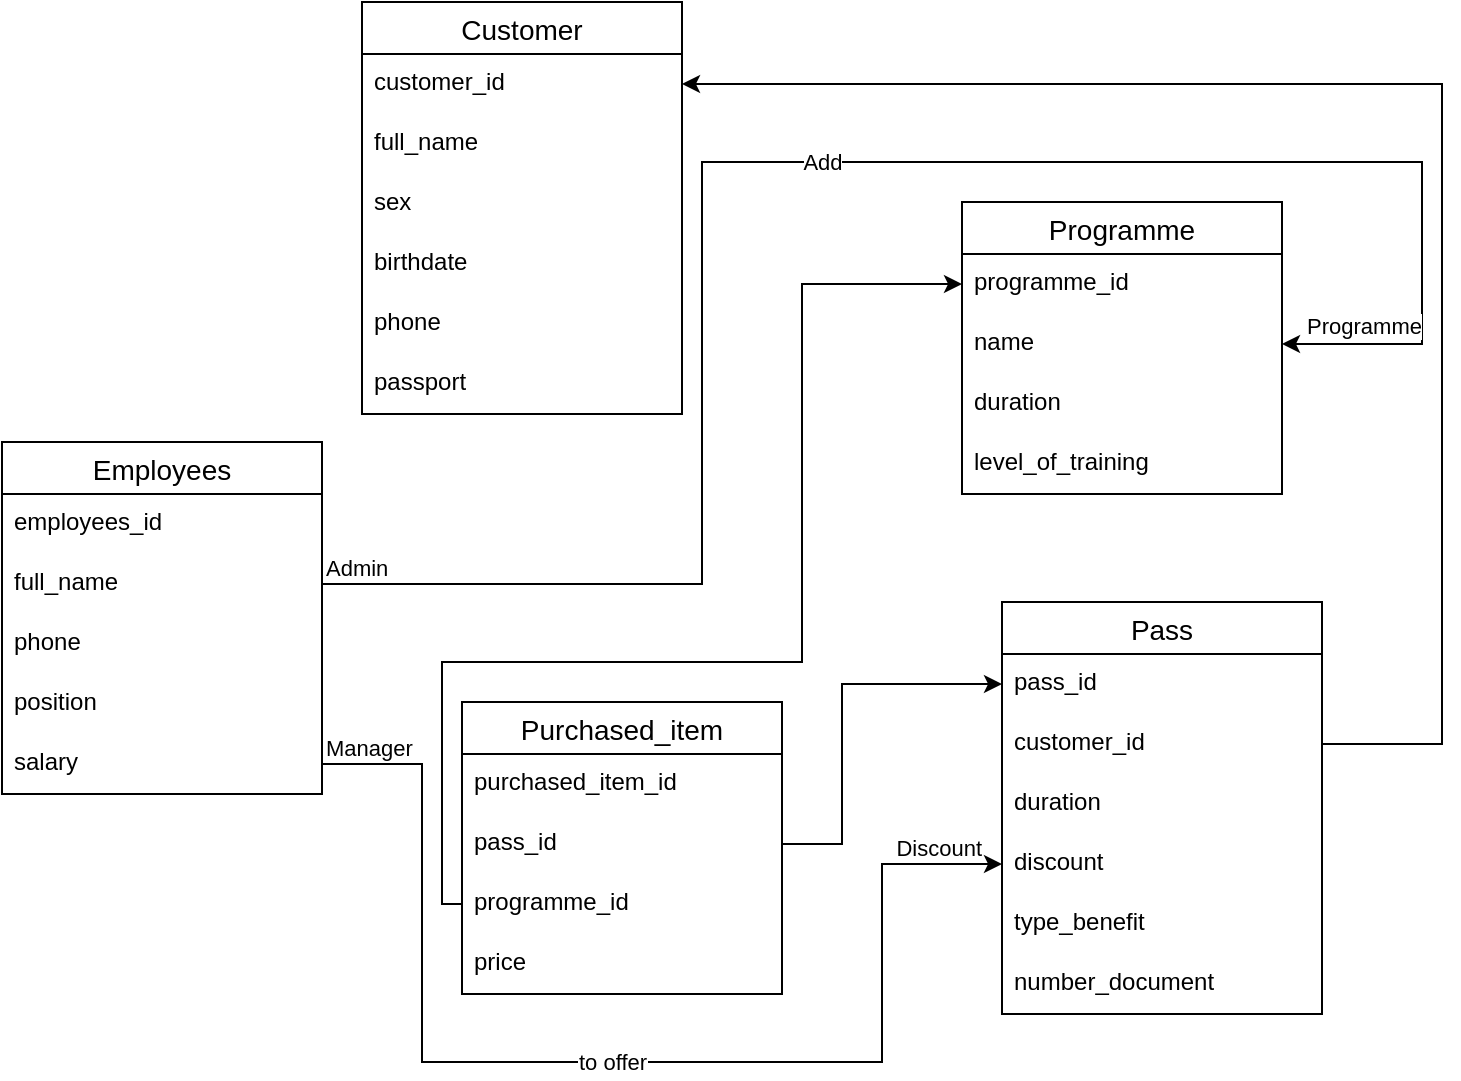 <mxfile version="15.8.6" type="device"><diagram id="KUmXY70KVk47VNzy-C3n" name="Page-1"><mxGraphModel dx="1185" dy="662" grid="1" gridSize="10" guides="1" tooltips="1" connect="1" arrows="1" fold="1" page="1" pageScale="1" pageWidth="827" pageHeight="1169" math="0" shadow="0"><root><mxCell id="0"/><mxCell id="1" parent="0"/><mxCell id="DNYMsI1iGuS23nZKxRYO-7" value="Employees" style="swimlane;fontStyle=0;childLayout=stackLayout;horizontal=1;startSize=26;horizontalStack=0;resizeParent=1;resizeParentMax=0;resizeLast=0;collapsible=1;marginBottom=0;align=center;fontSize=14;" parent="1" vertex="1"><mxGeometry x="10" y="240" width="160" height="176" as="geometry"/></mxCell><mxCell id="DNYMsI1iGuS23nZKxRYO-8" value="employees_id" style="text;strokeColor=none;fillColor=none;spacingLeft=4;spacingRight=4;overflow=hidden;rotatable=0;points=[[0,0.5],[1,0.5]];portConstraint=eastwest;fontSize=12;" parent="DNYMsI1iGuS23nZKxRYO-7" vertex="1"><mxGeometry y="26" width="160" height="30" as="geometry"/></mxCell><mxCell id="DNYMsI1iGuS23nZKxRYO-9" value="full_name" style="text;strokeColor=none;fillColor=none;spacingLeft=4;spacingRight=4;overflow=hidden;rotatable=0;points=[[0,0.5],[1,0.5]];portConstraint=eastwest;fontSize=12;" parent="DNYMsI1iGuS23nZKxRYO-7" vertex="1"><mxGeometry y="56" width="160" height="30" as="geometry"/></mxCell><mxCell id="DNYMsI1iGuS23nZKxRYO-10" value="phone" style="text;strokeColor=none;fillColor=none;spacingLeft=4;spacingRight=4;overflow=hidden;rotatable=0;points=[[0,0.5],[1,0.5]];portConstraint=eastwest;fontSize=12;" parent="DNYMsI1iGuS23nZKxRYO-7" vertex="1"><mxGeometry y="86" width="160" height="30" as="geometry"/></mxCell><mxCell id="DNYMsI1iGuS23nZKxRYO-11" value="position" style="text;strokeColor=none;fillColor=none;spacingLeft=4;spacingRight=4;overflow=hidden;rotatable=0;points=[[0,0.5],[1,0.5]];portConstraint=eastwest;fontSize=12;" parent="DNYMsI1iGuS23nZKxRYO-7" vertex="1"><mxGeometry y="116" width="160" height="30" as="geometry"/></mxCell><mxCell id="DNYMsI1iGuS23nZKxRYO-12" value="salary" style="text;strokeColor=none;fillColor=none;spacingLeft=4;spacingRight=4;overflow=hidden;rotatable=0;points=[[0,0.5],[1,0.5]];portConstraint=eastwest;fontSize=12;" parent="DNYMsI1iGuS23nZKxRYO-7" vertex="1"><mxGeometry y="146" width="160" height="30" as="geometry"/></mxCell><mxCell id="DNYMsI1iGuS23nZKxRYO-13" value="Customer" style="swimlane;fontStyle=0;childLayout=stackLayout;horizontal=1;startSize=26;horizontalStack=0;resizeParent=1;resizeParentMax=0;resizeLast=0;collapsible=1;marginBottom=0;align=center;fontSize=14;" parent="1" vertex="1"><mxGeometry x="190" y="20" width="160" height="206" as="geometry"/></mxCell><mxCell id="DNYMsI1iGuS23nZKxRYO-14" value="customer_id" style="text;strokeColor=none;fillColor=none;spacingLeft=4;spacingRight=4;overflow=hidden;rotatable=0;points=[[0,0.5],[1,0.5]];portConstraint=eastwest;fontSize=12;" parent="DNYMsI1iGuS23nZKxRYO-13" vertex="1"><mxGeometry y="26" width="160" height="30" as="geometry"/></mxCell><mxCell id="DNYMsI1iGuS23nZKxRYO-15" value="full_name" style="text;strokeColor=none;fillColor=none;spacingLeft=4;spacingRight=4;overflow=hidden;rotatable=0;points=[[0,0.5],[1,0.5]];portConstraint=eastwest;fontSize=12;" parent="DNYMsI1iGuS23nZKxRYO-13" vertex="1"><mxGeometry y="56" width="160" height="30" as="geometry"/></mxCell><mxCell id="DNYMsI1iGuS23nZKxRYO-16" value="sex" style="text;strokeColor=none;fillColor=none;spacingLeft=4;spacingRight=4;overflow=hidden;rotatable=0;points=[[0,0.5],[1,0.5]];portConstraint=eastwest;fontSize=12;" parent="DNYMsI1iGuS23nZKxRYO-13" vertex="1"><mxGeometry y="86" width="160" height="30" as="geometry"/></mxCell><mxCell id="DNYMsI1iGuS23nZKxRYO-17" value="birthdate" style="text;strokeColor=none;fillColor=none;spacingLeft=4;spacingRight=4;overflow=hidden;rotatable=0;points=[[0,0.5],[1,0.5]];portConstraint=eastwest;fontSize=12;" parent="DNYMsI1iGuS23nZKxRYO-13" vertex="1"><mxGeometry y="116" width="160" height="30" as="geometry"/></mxCell><mxCell id="DNYMsI1iGuS23nZKxRYO-18" value="phone" style="text;strokeColor=none;fillColor=none;spacingLeft=4;spacingRight=4;overflow=hidden;rotatable=0;points=[[0,0.5],[1,0.5]];portConstraint=eastwest;fontSize=12;" parent="DNYMsI1iGuS23nZKxRYO-13" vertex="1"><mxGeometry y="146" width="160" height="30" as="geometry"/></mxCell><mxCell id="DNYMsI1iGuS23nZKxRYO-19" value="passport" style="text;strokeColor=none;fillColor=none;spacingLeft=4;spacingRight=4;overflow=hidden;rotatable=0;points=[[0,0.5],[1,0.5]];portConstraint=eastwest;fontSize=12;" parent="DNYMsI1iGuS23nZKxRYO-13" vertex="1"><mxGeometry y="176" width="160" height="30" as="geometry"/></mxCell><mxCell id="DNYMsI1iGuS23nZKxRYO-20" value="Programme" style="swimlane;fontStyle=0;childLayout=stackLayout;horizontal=1;startSize=26;horizontalStack=0;resizeParent=1;resizeParentMax=0;resizeLast=0;collapsible=1;marginBottom=0;align=center;fontSize=14;" parent="1" vertex="1"><mxGeometry x="490" y="120" width="160" height="146" as="geometry"/></mxCell><mxCell id="DNYMsI1iGuS23nZKxRYO-21" value="programme_id" style="text;strokeColor=none;fillColor=none;spacingLeft=4;spacingRight=4;overflow=hidden;rotatable=0;points=[[0,0.5],[1,0.5]];portConstraint=eastwest;fontSize=12;" parent="DNYMsI1iGuS23nZKxRYO-20" vertex="1"><mxGeometry y="26" width="160" height="30" as="geometry"/></mxCell><mxCell id="DNYMsI1iGuS23nZKxRYO-22" value="name" style="text;strokeColor=none;fillColor=none;spacingLeft=4;spacingRight=4;overflow=hidden;rotatable=0;points=[[0,0.5],[1,0.5]];portConstraint=eastwest;fontSize=12;" parent="DNYMsI1iGuS23nZKxRYO-20" vertex="1"><mxGeometry y="56" width="160" height="30" as="geometry"/></mxCell><mxCell id="DNYMsI1iGuS23nZKxRYO-23" value="duration" style="text;strokeColor=none;fillColor=none;spacingLeft=4;spacingRight=4;overflow=hidden;rotatable=0;points=[[0,0.5],[1,0.5]];portConstraint=eastwest;fontSize=12;" parent="DNYMsI1iGuS23nZKxRYO-20" vertex="1"><mxGeometry y="86" width="160" height="30" as="geometry"/></mxCell><mxCell id="DNYMsI1iGuS23nZKxRYO-24" value="level_of_training" style="text;strokeColor=none;fillColor=none;spacingLeft=4;spacingRight=4;overflow=hidden;rotatable=0;points=[[0,0.5],[1,0.5]];portConstraint=eastwest;fontSize=12;" parent="DNYMsI1iGuS23nZKxRYO-20" vertex="1"><mxGeometry y="116" width="160" height="30" as="geometry"/></mxCell><mxCell id="DNYMsI1iGuS23nZKxRYO-27" value="Pass" style="swimlane;fontStyle=0;childLayout=stackLayout;horizontal=1;startSize=26;horizontalStack=0;resizeParent=1;resizeParentMax=0;resizeLast=0;collapsible=1;marginBottom=0;align=center;fontSize=14;" parent="1" vertex="1"><mxGeometry x="510" y="320" width="160" height="206" as="geometry"/></mxCell><mxCell id="DNYMsI1iGuS23nZKxRYO-28" value="pass_id" style="text;strokeColor=none;fillColor=none;spacingLeft=4;spacingRight=4;overflow=hidden;rotatable=0;points=[[0,0.5],[1,0.5]];portConstraint=eastwest;fontSize=12;" parent="DNYMsI1iGuS23nZKxRYO-27" vertex="1"><mxGeometry y="26" width="160" height="30" as="geometry"/></mxCell><mxCell id="DNYMsI1iGuS23nZKxRYO-29" value="customer_id" style="text;strokeColor=none;fillColor=none;spacingLeft=4;spacingRight=4;overflow=hidden;rotatable=0;points=[[0,0.5],[1,0.5]];portConstraint=eastwest;fontSize=12;" parent="DNYMsI1iGuS23nZKxRYO-27" vertex="1"><mxGeometry y="56" width="160" height="30" as="geometry"/></mxCell><mxCell id="DNYMsI1iGuS23nZKxRYO-30" value="duration" style="text;strokeColor=none;fillColor=none;spacingLeft=4;spacingRight=4;overflow=hidden;rotatable=0;points=[[0,0.5],[1,0.5]];portConstraint=eastwest;fontSize=12;" parent="DNYMsI1iGuS23nZKxRYO-27" vertex="1"><mxGeometry y="86" width="160" height="30" as="geometry"/></mxCell><mxCell id="DNYMsI1iGuS23nZKxRYO-31" value="discount" style="text;strokeColor=none;fillColor=none;spacingLeft=4;spacingRight=4;overflow=hidden;rotatable=0;points=[[0,0.5],[1,0.5]];portConstraint=eastwest;fontSize=12;" parent="DNYMsI1iGuS23nZKxRYO-27" vertex="1"><mxGeometry y="116" width="160" height="30" as="geometry"/></mxCell><mxCell id="DNYMsI1iGuS23nZKxRYO-32" value="type_benefit" style="text;strokeColor=none;fillColor=none;spacingLeft=4;spacingRight=4;overflow=hidden;rotatable=0;points=[[0,0.5],[1,0.5]];portConstraint=eastwest;fontSize=12;" parent="DNYMsI1iGuS23nZKxRYO-27" vertex="1"><mxGeometry y="146" width="160" height="30" as="geometry"/></mxCell><mxCell id="DNYMsI1iGuS23nZKxRYO-33" value="number_document" style="text;strokeColor=none;fillColor=none;spacingLeft=4;spacingRight=4;overflow=hidden;rotatable=0;points=[[0,0.5],[1,0.5]];portConstraint=eastwest;fontSize=12;" parent="DNYMsI1iGuS23nZKxRYO-27" vertex="1"><mxGeometry y="176" width="160" height="30" as="geometry"/></mxCell><mxCell id="K3KWkKK-tSBxQYBWahz6-15" value="Purchased_item" style="swimlane;fontStyle=0;childLayout=stackLayout;horizontal=1;startSize=26;horizontalStack=0;resizeParent=1;resizeParentMax=0;resizeLast=0;collapsible=1;marginBottom=0;align=center;fontSize=14;" vertex="1" parent="1"><mxGeometry x="240" y="370" width="160" height="146" as="geometry"/></mxCell><mxCell id="K3KWkKK-tSBxQYBWahz6-16" value="purchased_item_id" style="text;strokeColor=none;fillColor=none;spacingLeft=4;spacingRight=4;overflow=hidden;rotatable=0;points=[[0,0.5],[1,0.5]];portConstraint=eastwest;fontSize=12;" vertex="1" parent="K3KWkKK-tSBxQYBWahz6-15"><mxGeometry y="26" width="160" height="30" as="geometry"/></mxCell><mxCell id="K3KWkKK-tSBxQYBWahz6-17" value="pass_id" style="text;strokeColor=none;fillColor=none;spacingLeft=4;spacingRight=4;overflow=hidden;rotatable=0;points=[[0,0.5],[1,0.5]];portConstraint=eastwest;fontSize=12;" vertex="1" parent="K3KWkKK-tSBxQYBWahz6-15"><mxGeometry y="56" width="160" height="30" as="geometry"/></mxCell><mxCell id="K3KWkKK-tSBxQYBWahz6-18" value="programme_id" style="text;strokeColor=none;fillColor=none;spacingLeft=4;spacingRight=4;overflow=hidden;rotatable=0;points=[[0,0.5],[1,0.5]];portConstraint=eastwest;fontSize=12;" vertex="1" parent="K3KWkKK-tSBxQYBWahz6-15"><mxGeometry y="86" width="160" height="30" as="geometry"/></mxCell><mxCell id="K3KWkKK-tSBxQYBWahz6-19" value="price" style="text;strokeColor=none;fillColor=none;spacingLeft=4;spacingRight=4;overflow=hidden;rotatable=0;points=[[0,0.5],[1,0.5]];portConstraint=eastwest;fontSize=12;" vertex="1" parent="K3KWkKK-tSBxQYBWahz6-15"><mxGeometry y="116" width="160" height="30" as="geometry"/></mxCell><mxCell id="K3KWkKK-tSBxQYBWahz6-21" value="" style="endArrow=classic;html=1;rounded=0;entryX=0;entryY=0.5;entryDx=0;entryDy=0;exitX=1;exitY=0.5;exitDx=0;exitDy=0;" edge="1" parent="1" source="K3KWkKK-tSBxQYBWahz6-17" target="DNYMsI1iGuS23nZKxRYO-28"><mxGeometry width="50" height="50" relative="1" as="geometry"><mxPoint x="230" y="330" as="sourcePoint"/><mxPoint x="280" y="280" as="targetPoint"/><Array as="points"><mxPoint x="430" y="441"/><mxPoint x="430" y="421"/><mxPoint x="430" y="361"/></Array></mxGeometry></mxCell><mxCell id="K3KWkKK-tSBxQYBWahz6-22" value="" style="endArrow=classic;html=1;rounded=0;exitX=1;exitY=0.5;exitDx=0;exitDy=0;entryX=1;entryY=0.5;entryDx=0;entryDy=0;" edge="1" parent="1" source="DNYMsI1iGuS23nZKxRYO-29" target="DNYMsI1iGuS23nZKxRYO-14"><mxGeometry width="50" height="50" relative="1" as="geometry"><mxPoint x="370" y="350" as="sourcePoint"/><mxPoint x="420" y="300" as="targetPoint"/><Array as="points"><mxPoint x="730" y="391"/><mxPoint x="730" y="61"/></Array></mxGeometry></mxCell><mxCell id="K3KWkKK-tSBxQYBWahz6-24" value="" style="endArrow=classic;html=1;rounded=0;entryX=0;entryY=0.5;entryDx=0;entryDy=0;" edge="1" parent="1" target="DNYMsI1iGuS23nZKxRYO-21"><mxGeometry width="50" height="50" relative="1" as="geometry"><mxPoint x="240" y="471" as="sourcePoint"/><mxPoint x="490" y="600" as="targetPoint"/><Array as="points"><mxPoint x="230" y="471"/><mxPoint x="230" y="350"/><mxPoint x="410" y="350"/><mxPoint x="410" y="161"/></Array></mxGeometry></mxCell><mxCell id="K3KWkKK-tSBxQYBWahz6-26" value="ad" style="endArrow=classic;html=1;rounded=0;exitX=1;exitY=0.5;exitDx=0;exitDy=0;entryX=1;entryY=0.5;entryDx=0;entryDy=0;" edge="1" parent="1" source="DNYMsI1iGuS23nZKxRYO-9" target="DNYMsI1iGuS23nZKxRYO-22"><mxGeometry relative="1" as="geometry"><mxPoint x="190" y="300" as="sourcePoint"/><mxPoint x="350" y="300" as="targetPoint"/><Array as="points"><mxPoint x="360" y="311"/><mxPoint x="360" y="100"/><mxPoint x="720" y="100"/><mxPoint x="720" y="191"/></Array></mxGeometry></mxCell><mxCell id="K3KWkKK-tSBxQYBWahz6-27" value="Add" style="edgeLabel;resizable=0;html=1;align=center;verticalAlign=middle;strokeColor=default;" connectable="0" vertex="1" parent="K3KWkKK-tSBxQYBWahz6-26"><mxGeometry relative="1" as="geometry"/></mxCell><mxCell id="K3KWkKK-tSBxQYBWahz6-28" value="Admin" style="edgeLabel;resizable=0;html=1;align=left;verticalAlign=bottom;strokeColor=default;" connectable="0" vertex="1" parent="K3KWkKK-tSBxQYBWahz6-26"><mxGeometry x="-1" relative="1" as="geometry"/></mxCell><mxCell id="K3KWkKK-tSBxQYBWahz6-29" value="Programme" style="edgeLabel;resizable=0;html=1;align=right;verticalAlign=bottom;strokeColor=default;" connectable="0" vertex="1" parent="K3KWkKK-tSBxQYBWahz6-26"><mxGeometry x="1" relative="1" as="geometry"><mxPoint x="70" y="-1" as="offset"/></mxGeometry></mxCell><mxCell id="K3KWkKK-tSBxQYBWahz6-30" value="" style="endArrow=classic;html=1;rounded=0;exitX=1;exitY=0.5;exitDx=0;exitDy=0;entryX=0;entryY=0.5;entryDx=0;entryDy=0;" edge="1" parent="1" source="DNYMsI1iGuS23nZKxRYO-12" target="DNYMsI1iGuS23nZKxRYO-31"><mxGeometry relative="1" as="geometry"><mxPoint x="50" y="570" as="sourcePoint"/><mxPoint x="270" y="580" as="targetPoint"/><Array as="points"><mxPoint x="220" y="401"/><mxPoint x="220" y="550"/><mxPoint x="450" y="550"/><mxPoint x="450" y="451"/></Array></mxGeometry></mxCell><mxCell id="K3KWkKK-tSBxQYBWahz6-31" value="to offer" style="edgeLabel;resizable=0;html=1;align=center;verticalAlign=middle;strokeColor=default;" connectable="0" vertex="1" parent="K3KWkKK-tSBxQYBWahz6-30"><mxGeometry relative="1" as="geometry"/></mxCell><mxCell id="K3KWkKK-tSBxQYBWahz6-32" value="Manager" style="edgeLabel;resizable=0;html=1;align=left;verticalAlign=bottom;strokeColor=default;" connectable="0" vertex="1" parent="K3KWkKK-tSBxQYBWahz6-30"><mxGeometry x="-1" relative="1" as="geometry"/></mxCell><mxCell id="K3KWkKK-tSBxQYBWahz6-33" value="Discount" style="edgeLabel;resizable=0;html=1;align=right;verticalAlign=bottom;strokeColor=default;" connectable="0" vertex="1" parent="K3KWkKK-tSBxQYBWahz6-30"><mxGeometry x="1" relative="1" as="geometry"><mxPoint x="-10" as="offset"/></mxGeometry></mxCell></root></mxGraphModel></diagram></mxfile>